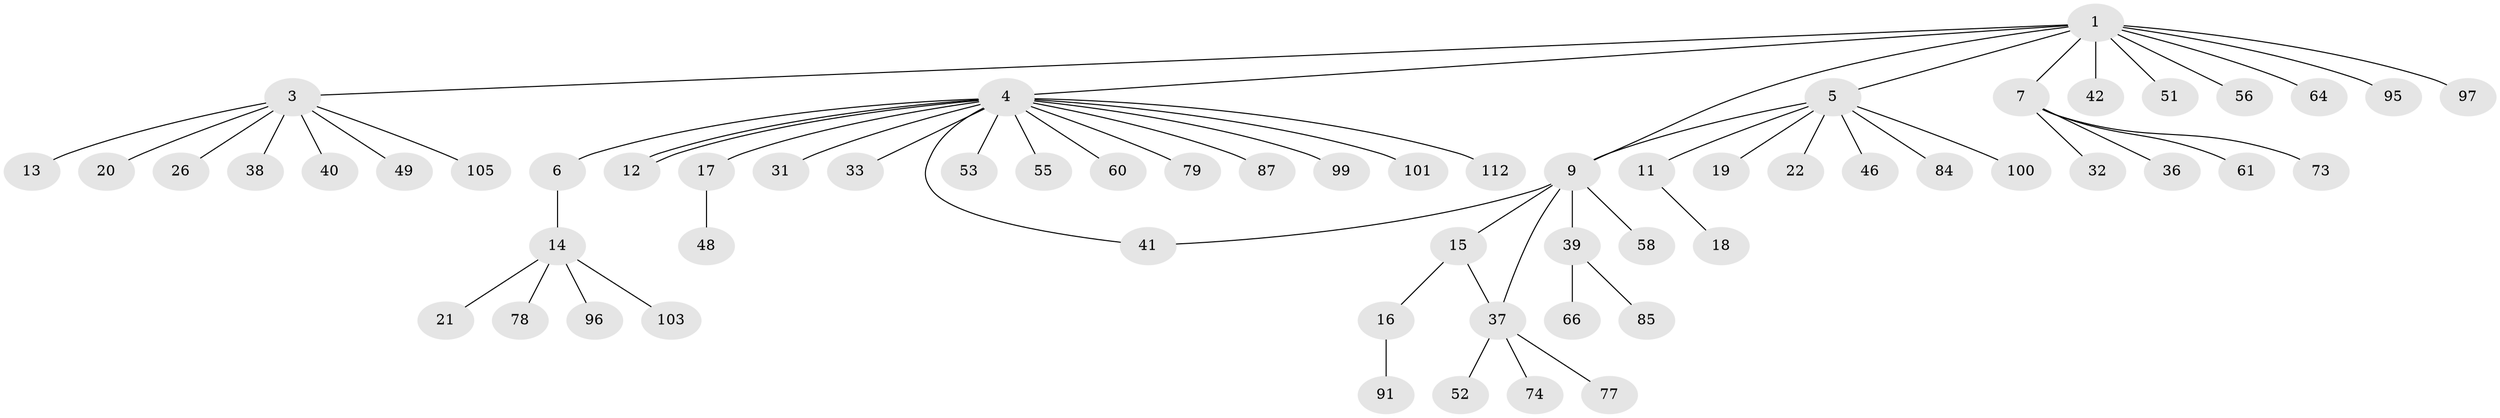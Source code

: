 // original degree distribution, {3: 0.04878048780487805, 10: 0.008130081300813009, 6: 0.016260162601626018, 16: 0.008130081300813009, 8: 0.024390243902439025, 2: 0.17886178861788618, 5: 0.032520325203252036, 1: 0.6178861788617886, 4: 0.06504065040650407}
// Generated by graph-tools (version 1.1) at 2025/14/03/09/25 04:14:25]
// undirected, 61 vertices, 64 edges
graph export_dot {
graph [start="1"]
  node [color=gray90,style=filled];
  1 [super="+2"];
  3 [super="+24"];
  4;
  5;
  6;
  7 [super="+8"];
  9 [super="+62+80+92+72+10+25+28"];
  11;
  12;
  13;
  14 [super="+23"];
  15 [super="+27+35"];
  16;
  17;
  18;
  19 [super="+29"];
  20 [super="+65+122+93"];
  21 [super="+57+47+30"];
  22;
  26 [super="+83"];
  31;
  32 [super="+34"];
  33;
  36;
  37 [super="+59"];
  38 [super="+63"];
  39;
  40 [super="+68+81+43"];
  41 [super="+54"];
  42;
  46;
  48 [super="+76"];
  49;
  51;
  52;
  53;
  55;
  56;
  58 [super="+123"];
  60;
  61;
  64;
  66;
  73;
  74;
  77;
  78;
  79;
  84;
  85;
  87;
  91;
  95;
  96;
  97;
  99;
  100 [super="+106"];
  101;
  103;
  105;
  112;
  1 -- 42;
  1 -- 56;
  1 -- 64;
  1 -- 97;
  1 -- 3;
  1 -- 4;
  1 -- 5;
  1 -- 7;
  1 -- 51;
  1 -- 95;
  1 -- 9;
  3 -- 13;
  3 -- 20;
  3 -- 26;
  3 -- 40;
  3 -- 49;
  3 -- 38;
  3 -- 105;
  4 -- 6;
  4 -- 12;
  4 -- 12;
  4 -- 17;
  4 -- 31;
  4 -- 33;
  4 -- 41;
  4 -- 53;
  4 -- 55;
  4 -- 60;
  4 -- 79;
  4 -- 87;
  4 -- 99;
  4 -- 101;
  4 -- 112;
  5 -- 9;
  5 -- 11;
  5 -- 19;
  5 -- 22;
  5 -- 46;
  5 -- 84;
  5 -- 100;
  6 -- 14;
  7 -- 32;
  7 -- 36;
  7 -- 73;
  7 -- 61;
  9 -- 39;
  9 -- 58;
  9 -- 15;
  9 -- 41;
  9 -- 37;
  11 -- 18;
  14 -- 21;
  14 -- 78;
  14 -- 96;
  14 -- 103;
  15 -- 16;
  15 -- 37;
  16 -- 91;
  17 -- 48;
  37 -- 52;
  37 -- 74;
  37 -- 77;
  39 -- 66;
  39 -- 85;
}
